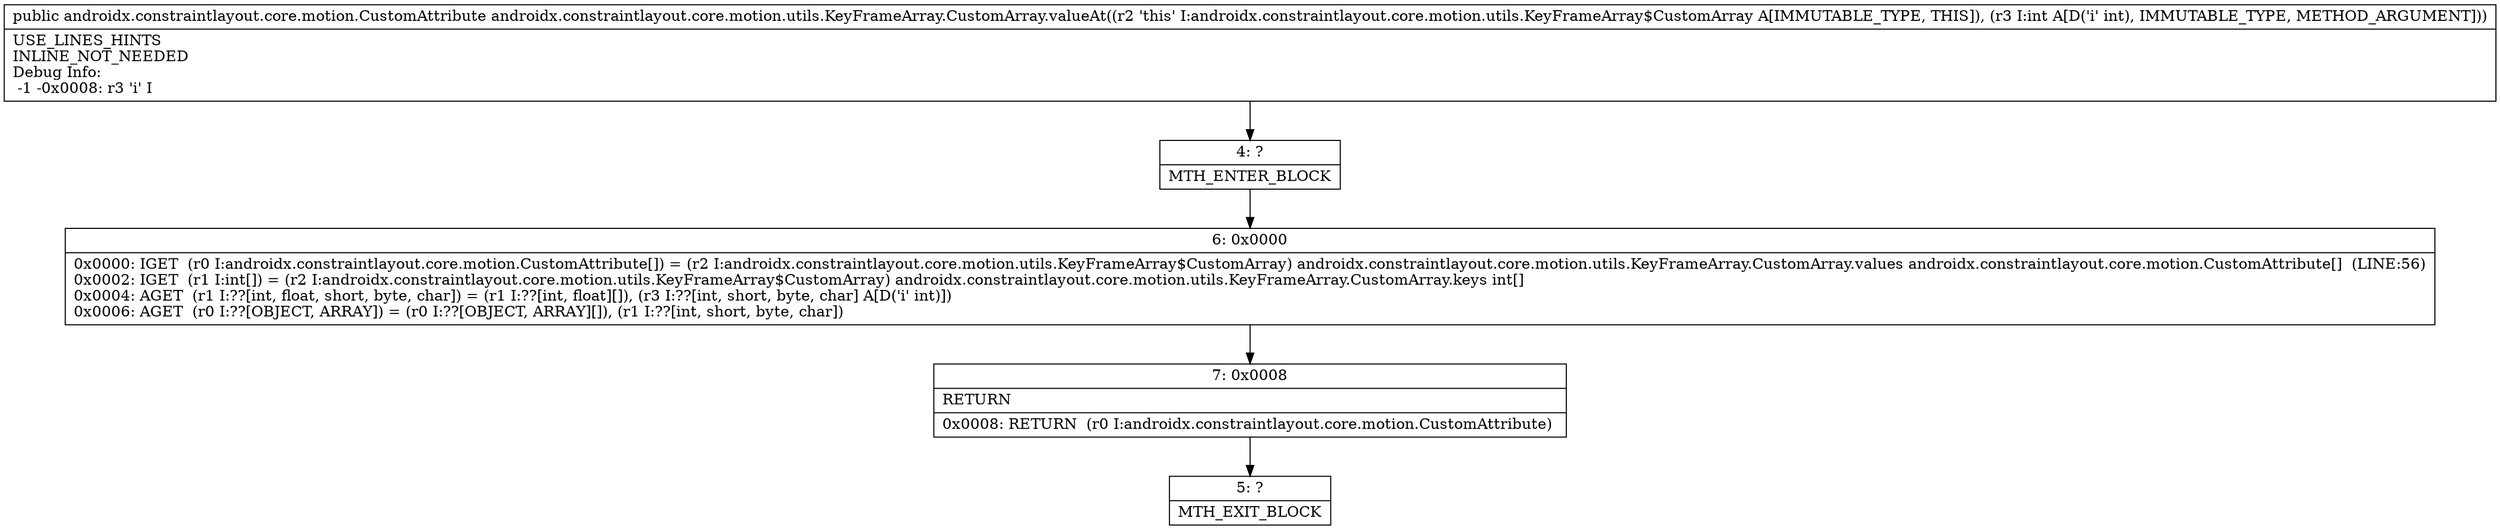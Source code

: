 digraph "CFG forandroidx.constraintlayout.core.motion.utils.KeyFrameArray.CustomArray.valueAt(I)Landroidx\/constraintlayout\/core\/motion\/CustomAttribute;" {
Node_4 [shape=record,label="{4\:\ ?|MTH_ENTER_BLOCK\l}"];
Node_6 [shape=record,label="{6\:\ 0x0000|0x0000: IGET  (r0 I:androidx.constraintlayout.core.motion.CustomAttribute[]) = (r2 I:androidx.constraintlayout.core.motion.utils.KeyFrameArray$CustomArray) androidx.constraintlayout.core.motion.utils.KeyFrameArray.CustomArray.values androidx.constraintlayout.core.motion.CustomAttribute[]  (LINE:56)\l0x0002: IGET  (r1 I:int[]) = (r2 I:androidx.constraintlayout.core.motion.utils.KeyFrameArray$CustomArray) androidx.constraintlayout.core.motion.utils.KeyFrameArray.CustomArray.keys int[] \l0x0004: AGET  (r1 I:??[int, float, short, byte, char]) = (r1 I:??[int, float][]), (r3 I:??[int, short, byte, char] A[D('i' int)]) \l0x0006: AGET  (r0 I:??[OBJECT, ARRAY]) = (r0 I:??[OBJECT, ARRAY][]), (r1 I:??[int, short, byte, char]) \l}"];
Node_7 [shape=record,label="{7\:\ 0x0008|RETURN\l|0x0008: RETURN  (r0 I:androidx.constraintlayout.core.motion.CustomAttribute) \l}"];
Node_5 [shape=record,label="{5\:\ ?|MTH_EXIT_BLOCK\l}"];
MethodNode[shape=record,label="{public androidx.constraintlayout.core.motion.CustomAttribute androidx.constraintlayout.core.motion.utils.KeyFrameArray.CustomArray.valueAt((r2 'this' I:androidx.constraintlayout.core.motion.utils.KeyFrameArray$CustomArray A[IMMUTABLE_TYPE, THIS]), (r3 I:int A[D('i' int), IMMUTABLE_TYPE, METHOD_ARGUMENT]))  | USE_LINES_HINTS\lINLINE_NOT_NEEDED\lDebug Info:\l  \-1 \-0x0008: r3 'i' I\l}"];
MethodNode -> Node_4;Node_4 -> Node_6;
Node_6 -> Node_7;
Node_7 -> Node_5;
}

